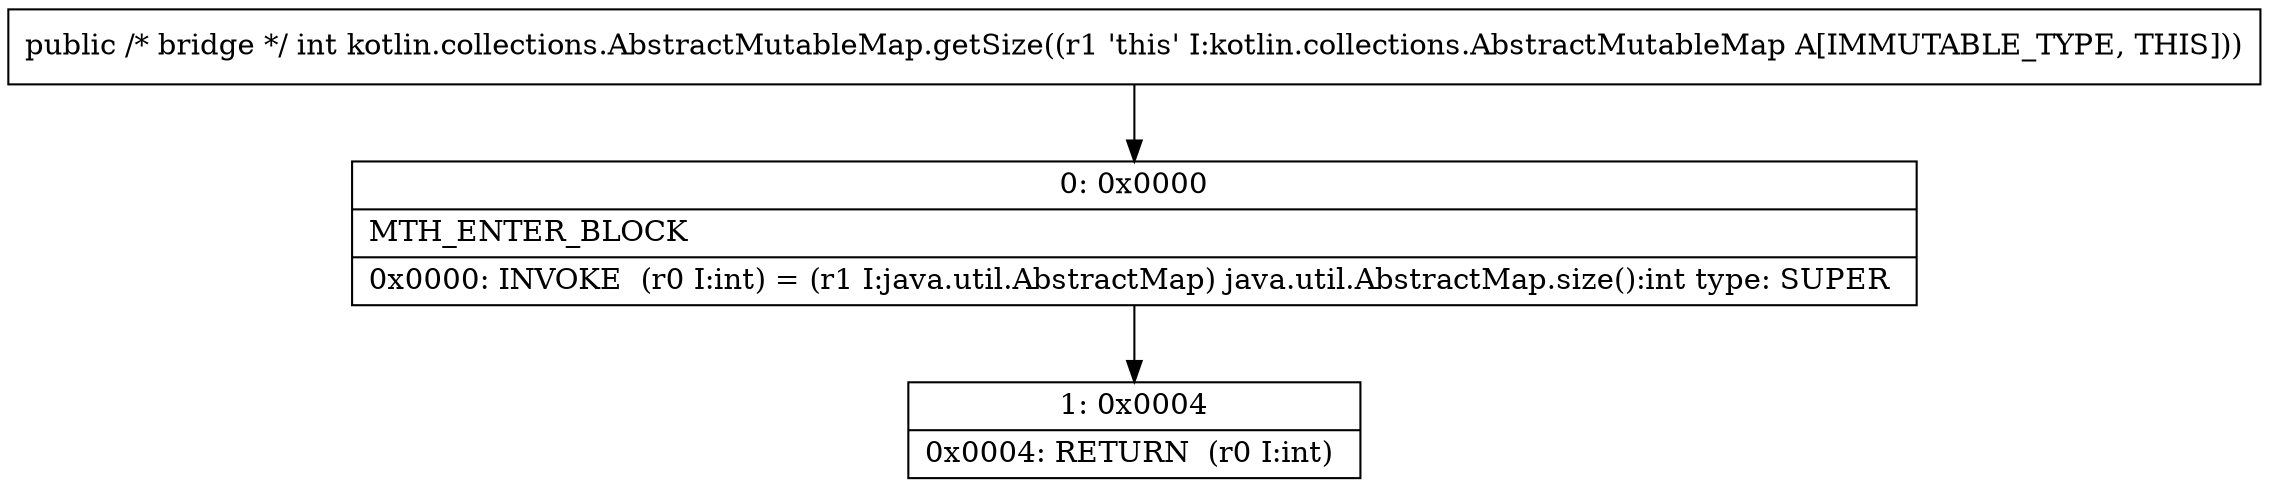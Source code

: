 digraph "CFG forkotlin.collections.AbstractMutableMap.getSize()I" {
Node_0 [shape=record,label="{0\:\ 0x0000|MTH_ENTER_BLOCK\l|0x0000: INVOKE  (r0 I:int) = (r1 I:java.util.AbstractMap) java.util.AbstractMap.size():int type: SUPER \l}"];
Node_1 [shape=record,label="{1\:\ 0x0004|0x0004: RETURN  (r0 I:int) \l}"];
MethodNode[shape=record,label="{public \/* bridge *\/ int kotlin.collections.AbstractMutableMap.getSize((r1 'this' I:kotlin.collections.AbstractMutableMap A[IMMUTABLE_TYPE, THIS])) }"];
MethodNode -> Node_0;
Node_0 -> Node_1;
}


